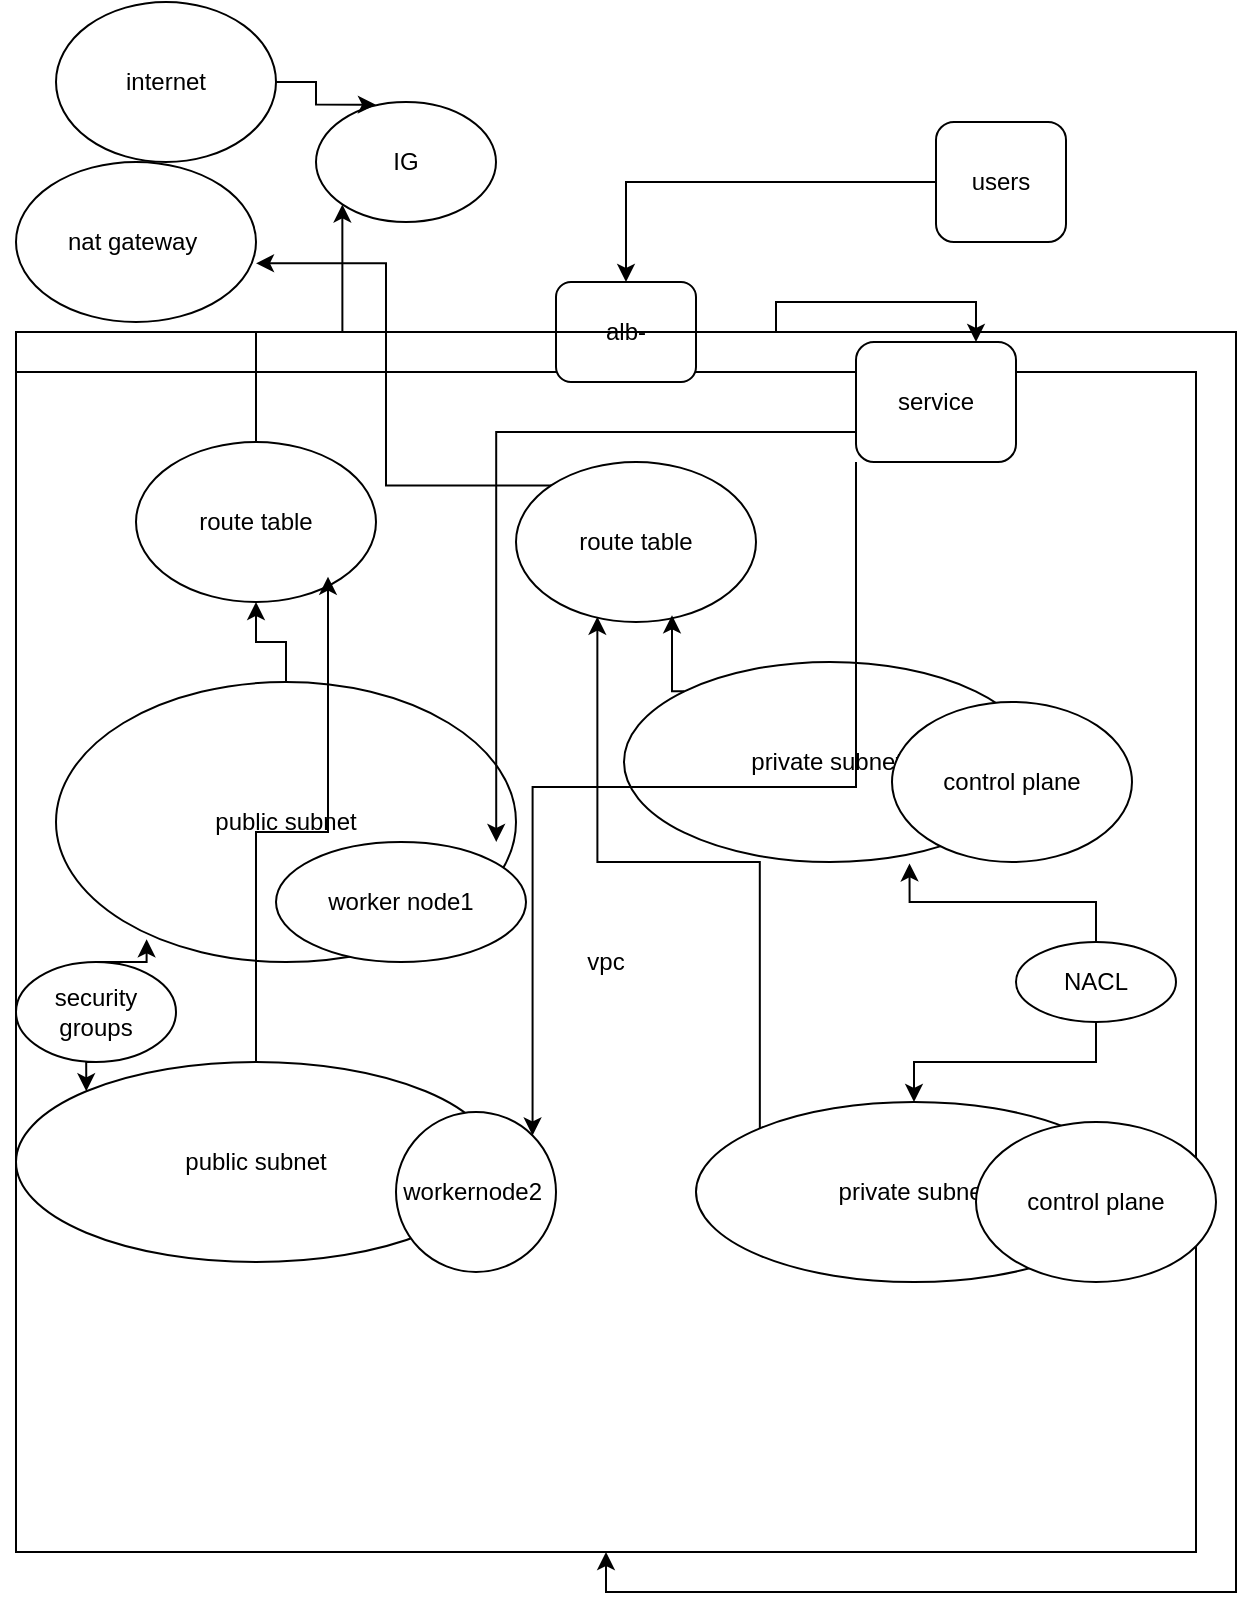 <mxfile version="24.8.4">
  <diagram name="Page-1" id="u5yoPsmqBJ-nEFNAoy6l">
    <mxGraphModel dx="794" dy="526" grid="1" gridSize="10" guides="1" tooltips="1" connect="1" arrows="1" fold="1" page="1" pageScale="1" pageWidth="850" pageHeight="1100" math="0" shadow="0">
      <root>
        <mxCell id="0" />
        <mxCell id="1" parent="0" />
        <mxCell id="lDsNkmQqCHkQVeXZDjFO-2" value="vpc" style="whiteSpace=wrap;html=1;aspect=fixed;" vertex="1" parent="1">
          <mxGeometry x="20" y="205" width="590" height="590" as="geometry" />
        </mxCell>
        <mxCell id="lDsNkmQqCHkQVeXZDjFO-19" style="edgeStyle=orthogonalEdgeStyle;rounded=0;orthogonalLoop=1;jettySize=auto;html=1;entryX=0.5;entryY=1;entryDx=0;entryDy=0;" edge="1" parent="1" source="lDsNkmQqCHkQVeXZDjFO-3" target="lDsNkmQqCHkQVeXZDjFO-18">
          <mxGeometry relative="1" as="geometry" />
        </mxCell>
        <mxCell id="lDsNkmQqCHkQVeXZDjFO-3" value="public subnet" style="ellipse;whiteSpace=wrap;html=1;" vertex="1" parent="1">
          <mxGeometry x="40" y="360" width="230" height="140" as="geometry" />
        </mxCell>
        <mxCell id="lDsNkmQqCHkQVeXZDjFO-5" value="private subnet&amp;nbsp;" style="ellipse;whiteSpace=wrap;html=1;" vertex="1" parent="1">
          <mxGeometry x="324" y="350" width="206" height="100" as="geometry" />
        </mxCell>
        <mxCell id="lDsNkmQqCHkQVeXZDjFO-7" value="public subnet" style="ellipse;whiteSpace=wrap;html=1;" vertex="1" parent="1">
          <mxGeometry x="20" y="550" width="240" height="100" as="geometry" />
        </mxCell>
        <mxCell id="lDsNkmQqCHkQVeXZDjFO-8" value="private subnet" style="ellipse;whiteSpace=wrap;html=1;" vertex="1" parent="1">
          <mxGeometry x="360" y="570" width="218" height="90" as="geometry" />
        </mxCell>
        <mxCell id="lDsNkmQqCHkQVeXZDjFO-12" style="edgeStyle=orthogonalEdgeStyle;rounded=0;orthogonalLoop=1;jettySize=auto;html=1;" edge="1" parent="1" source="lDsNkmQqCHkQVeXZDjFO-9" target="lDsNkmQqCHkQVeXZDjFO-10">
          <mxGeometry relative="1" as="geometry" />
        </mxCell>
        <mxCell id="lDsNkmQqCHkQVeXZDjFO-9" value="users" style="rounded=1;whiteSpace=wrap;html=1;" vertex="1" parent="1">
          <mxGeometry x="480" y="80" width="65" height="60" as="geometry" />
        </mxCell>
        <mxCell id="lDsNkmQqCHkQVeXZDjFO-14" style="edgeStyle=orthogonalEdgeStyle;rounded=0;orthogonalLoop=1;jettySize=auto;html=1;entryX=0.75;entryY=0;entryDx=0;entryDy=0;" edge="1" parent="1" source="lDsNkmQqCHkQVeXZDjFO-10" target="lDsNkmQqCHkQVeXZDjFO-11">
          <mxGeometry relative="1" as="geometry" />
        </mxCell>
        <mxCell id="lDsNkmQqCHkQVeXZDjFO-10" value="alb-" style="rounded=1;whiteSpace=wrap;html=1;" vertex="1" parent="1">
          <mxGeometry x="290" y="160" width="70" height="50" as="geometry" />
        </mxCell>
        <mxCell id="lDsNkmQqCHkQVeXZDjFO-39" style="edgeStyle=orthogonalEdgeStyle;rounded=0;orthogonalLoop=1;jettySize=auto;html=1;exitX=0;exitY=1;exitDx=0;exitDy=0;entryX=1;entryY=0;entryDx=0;entryDy=0;" edge="1" parent="1" source="lDsNkmQqCHkQVeXZDjFO-11" target="lDsNkmQqCHkQVeXZDjFO-30">
          <mxGeometry relative="1" as="geometry" />
        </mxCell>
        <mxCell id="lDsNkmQqCHkQVeXZDjFO-11" value="service" style="rounded=1;whiteSpace=wrap;html=1;" vertex="1" parent="1">
          <mxGeometry x="440" y="190" width="80" height="60" as="geometry" />
        </mxCell>
        <mxCell id="lDsNkmQqCHkQVeXZDjFO-15" style="edgeStyle=orthogonalEdgeStyle;rounded=0;orthogonalLoop=1;jettySize=auto;html=1;exitX=0;exitY=0;exitDx=0;exitDy=0;" edge="1" parent="1" source="lDsNkmQqCHkQVeXZDjFO-2" target="lDsNkmQqCHkQVeXZDjFO-2">
          <mxGeometry relative="1" as="geometry" />
        </mxCell>
        <mxCell id="lDsNkmQqCHkQVeXZDjFO-16" value="internet" style="ellipse;whiteSpace=wrap;html=1;" vertex="1" parent="1">
          <mxGeometry x="40" y="20" width="110" height="80" as="geometry" />
        </mxCell>
        <mxCell id="lDsNkmQqCHkQVeXZDjFO-17" value="IG" style="ellipse;whiteSpace=wrap;html=1;" vertex="1" parent="1">
          <mxGeometry x="170" y="70" width="90" height="60" as="geometry" />
        </mxCell>
        <mxCell id="lDsNkmQqCHkQVeXZDjFO-21" style="edgeStyle=orthogonalEdgeStyle;rounded=0;orthogonalLoop=1;jettySize=auto;html=1;exitX=0.5;exitY=0;exitDx=0;exitDy=0;entryX=0;entryY=1;entryDx=0;entryDy=0;" edge="1" parent="1" source="lDsNkmQqCHkQVeXZDjFO-18" target="lDsNkmQqCHkQVeXZDjFO-17">
          <mxGeometry relative="1" as="geometry" />
        </mxCell>
        <mxCell id="lDsNkmQqCHkQVeXZDjFO-18" value="route table" style="ellipse;whiteSpace=wrap;html=1;" vertex="1" parent="1">
          <mxGeometry x="80" y="240" width="120" height="80" as="geometry" />
        </mxCell>
        <mxCell id="lDsNkmQqCHkQVeXZDjFO-20" style="edgeStyle=orthogonalEdgeStyle;rounded=0;orthogonalLoop=1;jettySize=auto;html=1;exitX=0.5;exitY=0;exitDx=0;exitDy=0;entryX=0.8;entryY=0.842;entryDx=0;entryDy=0;entryPerimeter=0;" edge="1" parent="1" source="lDsNkmQqCHkQVeXZDjFO-7" target="lDsNkmQqCHkQVeXZDjFO-18">
          <mxGeometry relative="1" as="geometry" />
        </mxCell>
        <mxCell id="lDsNkmQqCHkQVeXZDjFO-22" style="edgeStyle=orthogonalEdgeStyle;rounded=0;orthogonalLoop=1;jettySize=auto;html=1;entryX=0.333;entryY=0.022;entryDx=0;entryDy=0;entryPerimeter=0;" edge="1" parent="1" source="lDsNkmQqCHkQVeXZDjFO-16" target="lDsNkmQqCHkQVeXZDjFO-17">
          <mxGeometry relative="1" as="geometry" />
        </mxCell>
        <mxCell id="lDsNkmQqCHkQVeXZDjFO-25" style="edgeStyle=orthogonalEdgeStyle;rounded=0;orthogonalLoop=1;jettySize=auto;html=1;exitX=0.5;exitY=1;exitDx=0;exitDy=0;entryX=0;entryY=0;entryDx=0;entryDy=0;" edge="1" parent="1" source="lDsNkmQqCHkQVeXZDjFO-23" target="lDsNkmQqCHkQVeXZDjFO-7">
          <mxGeometry relative="1" as="geometry" />
        </mxCell>
        <mxCell id="lDsNkmQqCHkQVeXZDjFO-23" value="security groups" style="ellipse;whiteSpace=wrap;html=1;" vertex="1" parent="1">
          <mxGeometry x="20" y="500" width="80" height="50" as="geometry" />
        </mxCell>
        <mxCell id="lDsNkmQqCHkQVeXZDjFO-24" style="edgeStyle=orthogonalEdgeStyle;rounded=0;orthogonalLoop=1;jettySize=auto;html=1;exitX=0.5;exitY=0;exitDx=0;exitDy=0;entryX=0.197;entryY=0.919;entryDx=0;entryDy=0;entryPerimeter=0;" edge="1" parent="1" source="lDsNkmQqCHkQVeXZDjFO-23" target="lDsNkmQqCHkQVeXZDjFO-3">
          <mxGeometry relative="1" as="geometry" />
        </mxCell>
        <mxCell id="lDsNkmQqCHkQVeXZDjFO-27" style="edgeStyle=orthogonalEdgeStyle;rounded=0;orthogonalLoop=1;jettySize=auto;html=1;" edge="1" parent="1" source="lDsNkmQqCHkQVeXZDjFO-26" target="lDsNkmQqCHkQVeXZDjFO-8">
          <mxGeometry relative="1" as="geometry" />
        </mxCell>
        <mxCell id="lDsNkmQqCHkQVeXZDjFO-26" value="NACL" style="ellipse;whiteSpace=wrap;html=1;" vertex="1" parent="1">
          <mxGeometry x="520" y="490" width="80" height="40" as="geometry" />
        </mxCell>
        <mxCell id="lDsNkmQqCHkQVeXZDjFO-28" style="edgeStyle=orthogonalEdgeStyle;rounded=0;orthogonalLoop=1;jettySize=auto;html=1;entryX=0.693;entryY=1.007;entryDx=0;entryDy=0;entryPerimeter=0;" edge="1" parent="1" source="lDsNkmQqCHkQVeXZDjFO-26" target="lDsNkmQqCHkQVeXZDjFO-5">
          <mxGeometry relative="1" as="geometry" />
        </mxCell>
        <mxCell id="lDsNkmQqCHkQVeXZDjFO-29" value="worker node1" style="ellipse;whiteSpace=wrap;html=1;" vertex="1" parent="1">
          <mxGeometry x="150" y="440" width="125" height="60" as="geometry" />
        </mxCell>
        <mxCell id="lDsNkmQqCHkQVeXZDjFO-30" value="workernode2&amp;nbsp;" style="ellipse;whiteSpace=wrap;html=1;" vertex="1" parent="1">
          <mxGeometry x="210" y="575" width="80" height="80" as="geometry" />
        </mxCell>
        <mxCell id="lDsNkmQqCHkQVeXZDjFO-31" value="control plane" style="ellipse;whiteSpace=wrap;html=1;" vertex="1" parent="1">
          <mxGeometry x="458" y="370" width="120" height="80" as="geometry" />
        </mxCell>
        <mxCell id="lDsNkmQqCHkQVeXZDjFO-32" value="control plane" style="ellipse;whiteSpace=wrap;html=1;" vertex="1" parent="1">
          <mxGeometry x="500" y="580" width="120" height="80" as="geometry" />
        </mxCell>
        <mxCell id="lDsNkmQqCHkQVeXZDjFO-33" value="route table" style="ellipse;whiteSpace=wrap;html=1;" vertex="1" parent="1">
          <mxGeometry x="270" y="250" width="120" height="80" as="geometry" />
        </mxCell>
        <mxCell id="lDsNkmQqCHkQVeXZDjFO-34" style="edgeStyle=orthogonalEdgeStyle;rounded=0;orthogonalLoop=1;jettySize=auto;html=1;exitX=0;exitY=0;exitDx=0;exitDy=0;entryX=0.65;entryY=0.958;entryDx=0;entryDy=0;entryPerimeter=0;" edge="1" parent="1" source="lDsNkmQqCHkQVeXZDjFO-5" target="lDsNkmQqCHkQVeXZDjFO-33">
          <mxGeometry relative="1" as="geometry" />
        </mxCell>
        <mxCell id="lDsNkmQqCHkQVeXZDjFO-35" style="edgeStyle=orthogonalEdgeStyle;rounded=0;orthogonalLoop=1;jettySize=auto;html=1;exitX=0;exitY=0;exitDx=0;exitDy=0;entryX=0.339;entryY=0.967;entryDx=0;entryDy=0;entryPerimeter=0;" edge="1" parent="1" source="lDsNkmQqCHkQVeXZDjFO-8" target="lDsNkmQqCHkQVeXZDjFO-33">
          <mxGeometry relative="1" as="geometry" />
        </mxCell>
        <mxCell id="lDsNkmQqCHkQVeXZDjFO-36" value="nat gateway&amp;nbsp;" style="ellipse;whiteSpace=wrap;html=1;" vertex="1" parent="1">
          <mxGeometry x="20" y="100" width="120" height="80" as="geometry" />
        </mxCell>
        <mxCell id="lDsNkmQqCHkQVeXZDjFO-37" style="edgeStyle=orthogonalEdgeStyle;rounded=0;orthogonalLoop=1;jettySize=auto;html=1;exitX=0;exitY=0;exitDx=0;exitDy=0;entryX=1;entryY=0.633;entryDx=0;entryDy=0;entryPerimeter=0;" edge="1" parent="1" source="lDsNkmQqCHkQVeXZDjFO-33" target="lDsNkmQqCHkQVeXZDjFO-36">
          <mxGeometry relative="1" as="geometry" />
        </mxCell>
        <mxCell id="lDsNkmQqCHkQVeXZDjFO-38" style="edgeStyle=orthogonalEdgeStyle;rounded=0;orthogonalLoop=1;jettySize=auto;html=1;exitX=0;exitY=0.75;exitDx=0;exitDy=0;entryX=0.957;entryY=0.571;entryDx=0;entryDy=0;entryPerimeter=0;" edge="1" parent="1" source="lDsNkmQqCHkQVeXZDjFO-11" target="lDsNkmQqCHkQVeXZDjFO-3">
          <mxGeometry relative="1" as="geometry" />
        </mxCell>
      </root>
    </mxGraphModel>
  </diagram>
</mxfile>
